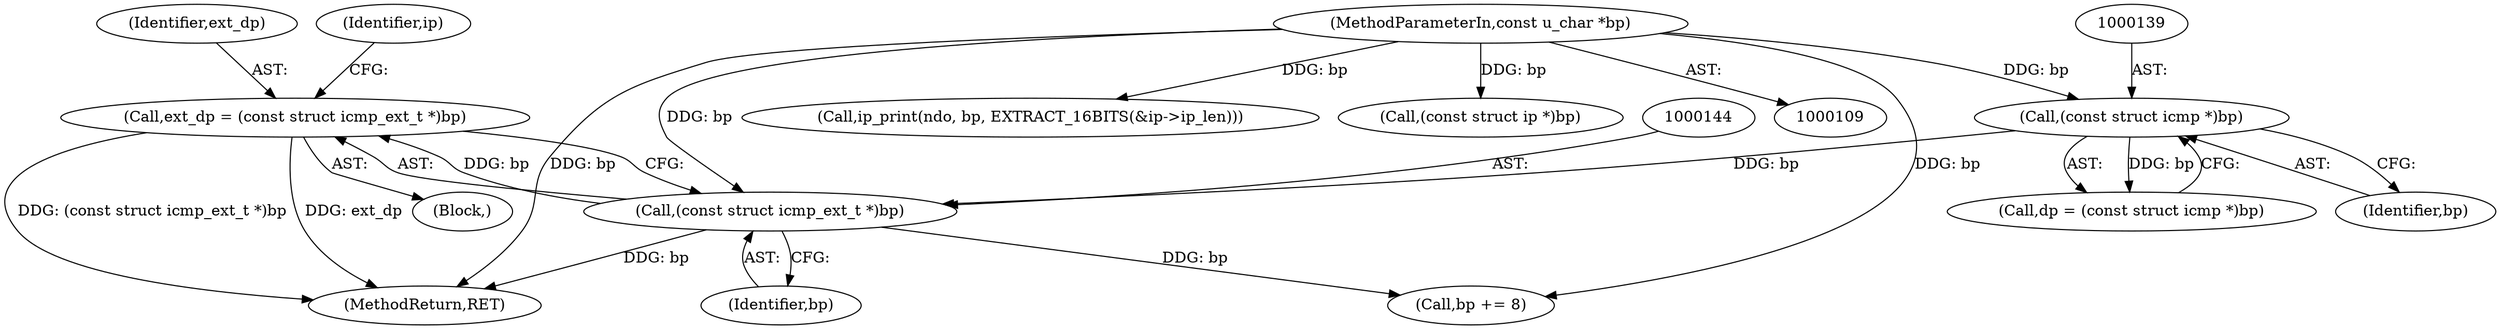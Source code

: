 digraph "0_tcpdump_2b62d1dda41590db29368ec7ba5f4faf3464765a@pointer" {
"1000141" [label="(Call,ext_dp = (const struct icmp_ext_t *)bp)"];
"1000143" [label="(Call,(const struct icmp_ext_t *)bp)"];
"1000138" [label="(Call,(const struct icmp *)bp)"];
"1000111" [label="(MethodParameterIn,const u_char *bp)"];
"1000959" [label="(Call,ip_print(ndo, bp, EXTRACT_16BITS(&ip->ip_len)))"];
"1001260" [label="(MethodReturn,RET)"];
"1000145" [label="(Identifier,bp)"];
"1000138" [label="(Call,(const struct icmp *)bp)"];
"1000111" [label="(MethodParameterIn,const u_char *bp)"];
"1000951" [label="(Call,(const struct ip *)bp)"];
"1000942" [label="(Call,bp += 8)"];
"1000141" [label="(Call,ext_dp = (const struct icmp_ext_t *)bp)"];
"1000142" [label="(Identifier,ext_dp)"];
"1000136" [label="(Call,dp = (const struct icmp *)bp)"];
"1000140" [label="(Identifier,bp)"];
"1000115" [label="(Block,)"];
"1000143" [label="(Call,(const struct icmp_ext_t *)bp)"];
"1000147" [label="(Identifier,ip)"];
"1000141" -> "1000115"  [label="AST: "];
"1000141" -> "1000143"  [label="CFG: "];
"1000142" -> "1000141"  [label="AST: "];
"1000143" -> "1000141"  [label="AST: "];
"1000147" -> "1000141"  [label="CFG: "];
"1000141" -> "1001260"  [label="DDG: ext_dp"];
"1000141" -> "1001260"  [label="DDG: (const struct icmp_ext_t *)bp"];
"1000143" -> "1000141"  [label="DDG: bp"];
"1000143" -> "1000145"  [label="CFG: "];
"1000144" -> "1000143"  [label="AST: "];
"1000145" -> "1000143"  [label="AST: "];
"1000143" -> "1001260"  [label="DDG: bp"];
"1000138" -> "1000143"  [label="DDG: bp"];
"1000111" -> "1000143"  [label="DDG: bp"];
"1000143" -> "1000942"  [label="DDG: bp"];
"1000138" -> "1000136"  [label="AST: "];
"1000138" -> "1000140"  [label="CFG: "];
"1000139" -> "1000138"  [label="AST: "];
"1000140" -> "1000138"  [label="AST: "];
"1000136" -> "1000138"  [label="CFG: "];
"1000138" -> "1000136"  [label="DDG: bp"];
"1000111" -> "1000138"  [label="DDG: bp"];
"1000111" -> "1000109"  [label="AST: "];
"1000111" -> "1001260"  [label="DDG: bp"];
"1000111" -> "1000942"  [label="DDG: bp"];
"1000111" -> "1000951"  [label="DDG: bp"];
"1000111" -> "1000959"  [label="DDG: bp"];
}
